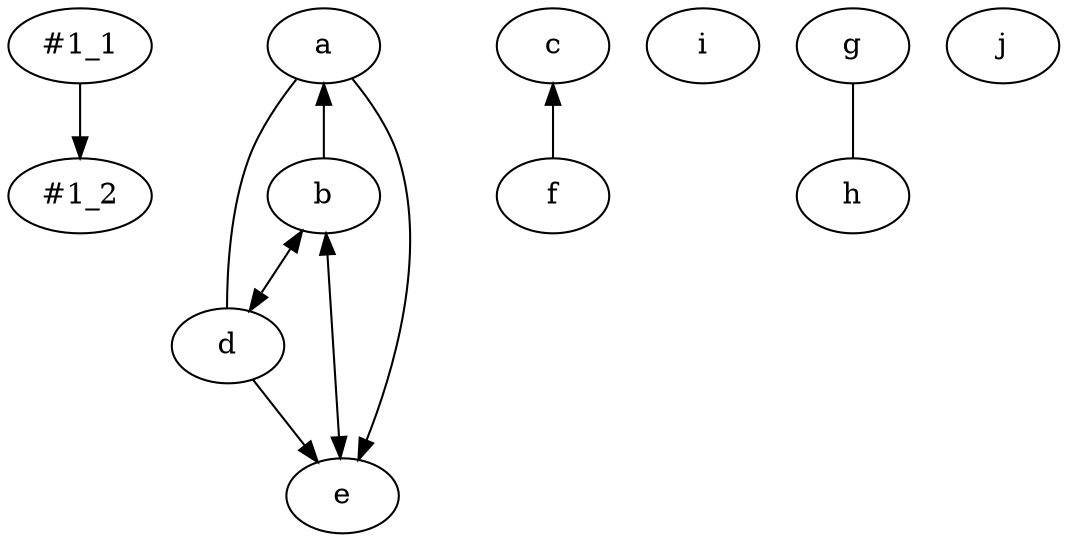 digraph G {
  edge []
n_2 [label="#1_1" style="setlinewidth(1)" ]
n_3 [label="#1_2" style="setlinewidth(1)" ]
n_4 [label="a" style="setlinewidth(1)" ]
n_5 [label="b" style="setlinewidth(1)" ]
n_6 [label="c" style="setlinewidth(1)" ]
n_7 [label="d" style="setlinewidth(1)" ]
n_12 [label="i" style="setlinewidth(1)" ]
n_9 [label="f" style="setlinewidth(1)" ]
n_10 [label="g" style="setlinewidth(1)" ]
n_11 [label="h" style="setlinewidth(1)" ]
n_8 [label="e" style="setlinewidth(1)" ]
n_13 [label="j" style="setlinewidth(1)" ]
n_2 -> n_3 [dir=forward ]
n_4 -> n_5 [dir=back ]
n_4 -> n_7 [dir=none ]
n_5 -> n_7 [dir=both ]
n_4 -> n_8 [dir=forward ]
n_5 -> n_8 [dir=both ]
n_7 -> n_8 []
n_6 -> n_9 [dir=back ]
n_10 -> n_11 [dir=none ]
}
